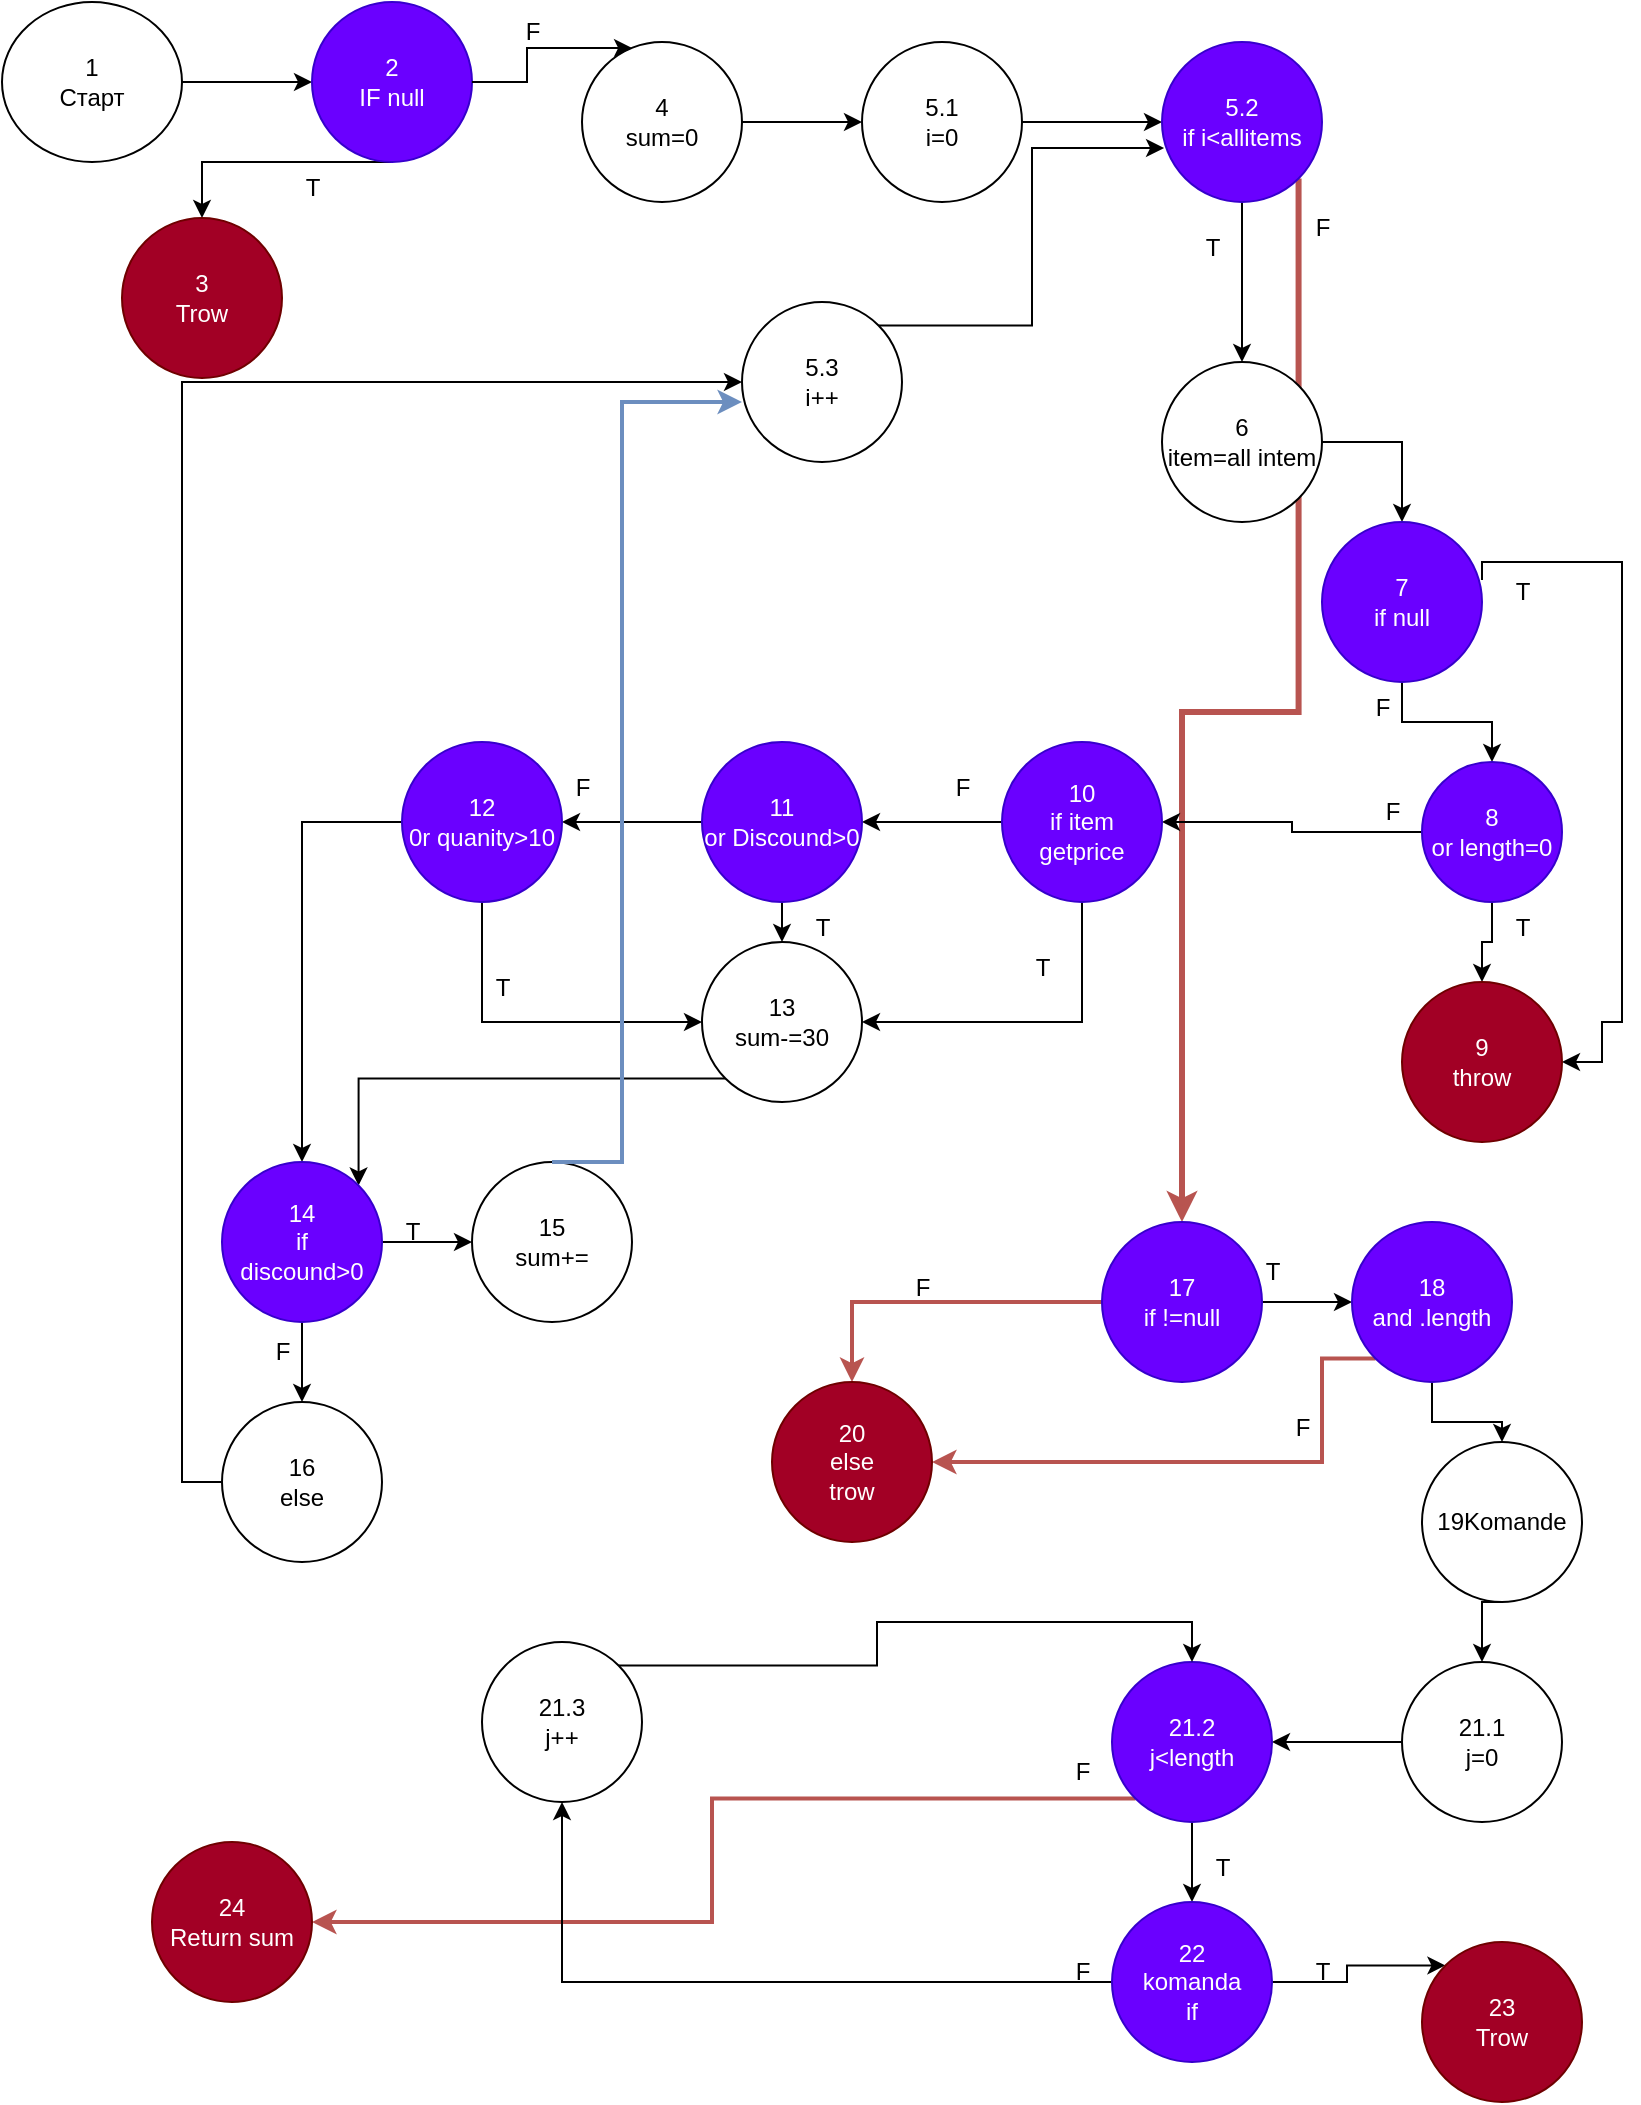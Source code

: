 <mxfile version="26.2.14">
  <diagram name="Page-1" id="FXAXlUzs2WgkxT1YCoe1">
    <mxGraphModel dx="1284" dy="556" grid="1" gridSize="10" guides="1" tooltips="1" connect="1" arrows="1" fold="1" page="1" pageScale="1" pageWidth="850" pageHeight="1100" math="0" shadow="0">
      <root>
        <mxCell id="0" />
        <mxCell id="1" parent="0" />
        <mxCell id="n9UWNocy8xg4IONUSOLP-2" style="edgeStyle=orthogonalEdgeStyle;rounded=0;orthogonalLoop=1;jettySize=auto;html=1;exitX=1;exitY=0.5;exitDx=0;exitDy=0;" parent="1" source="n9UWNocy8xg4IONUSOLP-1" target="n9UWNocy8xg4IONUSOLP-3" edge="1">
          <mxGeometry relative="1" as="geometry">
            <mxPoint x="215" y="140" as="targetPoint" />
          </mxGeometry>
        </mxCell>
        <mxCell id="n9UWNocy8xg4IONUSOLP-1" value="1&lt;br/&gt;&lt;div&gt;Старт&lt;/div&gt;" style="ellipse;whiteSpace=wrap;html=1;" parent="1" vertex="1">
          <mxGeometry x="20" y="10" width="90" height="80" as="geometry" />
        </mxCell>
        <mxCell id="n9UWNocy8xg4IONUSOLP-5" style="edgeStyle=orthogonalEdgeStyle;rounded=0;orthogonalLoop=1;jettySize=auto;html=1;exitX=0;exitY=1;exitDx=0;exitDy=0;entryX=0.5;entryY=0;entryDx=0;entryDy=0;" parent="1" source="n9UWNocy8xg4IONUSOLP-3" target="n9UWNocy8xg4IONUSOLP-4" edge="1">
          <mxGeometry relative="1" as="geometry">
            <Array as="points">
              <mxPoint x="215" y="78" />
              <mxPoint x="215" y="90" />
              <mxPoint x="120" y="90" />
            </Array>
          </mxGeometry>
        </mxCell>
        <mxCell id="n9UWNocy8xg4IONUSOLP-3" value="2&lt;div&gt;IF null&lt;/div&gt;" style="ellipse;whiteSpace=wrap;html=1;aspect=fixed;fillColor=#6a00ff;fontColor=#ffffff;strokeColor=#3700CC;" parent="1" vertex="1">
          <mxGeometry x="175" y="10" width="80" height="80" as="geometry" />
        </mxCell>
        <mxCell id="n9UWNocy8xg4IONUSOLP-4" value="3&lt;div&gt;Trow&lt;/div&gt;" style="ellipse;whiteSpace=wrap;html=1;aspect=fixed;fillColor=#a20025;fontColor=#ffffff;strokeColor=#6F0000;" parent="1" vertex="1">
          <mxGeometry x="80" y="118" width="80" height="80" as="geometry" />
        </mxCell>
        <mxCell id="n9UWNocy8xg4IONUSOLP-21" style="edgeStyle=orthogonalEdgeStyle;rounded=0;orthogonalLoop=1;jettySize=auto;html=1;exitX=1;exitY=0.5;exitDx=0;exitDy=0;" parent="1" source="n9UWNocy8xg4IONUSOLP-6" target="n9UWNocy8xg4IONUSOLP-11" edge="1">
          <mxGeometry relative="1" as="geometry" />
        </mxCell>
        <mxCell id="n9UWNocy8xg4IONUSOLP-6" value="4&lt;div&gt;sum=0&lt;/div&gt;" style="ellipse;whiteSpace=wrap;html=1;aspect=fixed;" parent="1" vertex="1">
          <mxGeometry x="310" y="30" width="80" height="80" as="geometry" />
        </mxCell>
        <mxCell id="n9UWNocy8xg4IONUSOLP-7" style="edgeStyle=orthogonalEdgeStyle;rounded=0;orthogonalLoop=1;jettySize=auto;html=1;exitX=1;exitY=0.5;exitDx=0;exitDy=0;entryX=0.313;entryY=0.038;entryDx=0;entryDy=0;entryPerimeter=0;" parent="1" source="n9UWNocy8xg4IONUSOLP-3" target="n9UWNocy8xg4IONUSOLP-6" edge="1">
          <mxGeometry relative="1" as="geometry" />
        </mxCell>
        <mxCell id="n9UWNocy8xg4IONUSOLP-9" value="T" style="text;html=1;align=center;verticalAlign=middle;resizable=0;points=[];autosize=1;strokeColor=none;fillColor=none;" parent="1" vertex="1">
          <mxGeometry x="160" y="88" width="30" height="30" as="geometry" />
        </mxCell>
        <mxCell id="n9UWNocy8xg4IONUSOLP-10" value="F" style="text;html=1;align=center;verticalAlign=middle;resizable=0;points=[];autosize=1;strokeColor=none;fillColor=none;" parent="1" vertex="1">
          <mxGeometry x="270" y="10" width="30" height="30" as="geometry" />
        </mxCell>
        <mxCell id="n9UWNocy8xg4IONUSOLP-14" style="edgeStyle=orthogonalEdgeStyle;rounded=0;orthogonalLoop=1;jettySize=auto;html=1;exitX=1;exitY=0.5;exitDx=0;exitDy=0;entryX=0;entryY=0.5;entryDx=0;entryDy=0;" parent="1" source="n9UWNocy8xg4IONUSOLP-11" target="n9UWNocy8xg4IONUSOLP-13" edge="1">
          <mxGeometry relative="1" as="geometry" />
        </mxCell>
        <mxCell id="n9UWNocy8xg4IONUSOLP-11" value="5.1&lt;div&gt;i=0&lt;/div&gt;" style="ellipse;whiteSpace=wrap;html=1;aspect=fixed;" parent="1" vertex="1">
          <mxGeometry x="450" y="30" width="80" height="80" as="geometry" />
        </mxCell>
        <mxCell id="n9UWNocy8xg4IONUSOLP-17" style="edgeStyle=orthogonalEdgeStyle;rounded=0;orthogonalLoop=1;jettySize=auto;html=1;exitX=0.5;exitY=1;exitDx=0;exitDy=0;" parent="1" source="n9UWNocy8xg4IONUSOLP-13" target="n9UWNocy8xg4IONUSOLP-16" edge="1">
          <mxGeometry relative="1" as="geometry" />
        </mxCell>
        <mxCell id="n9UWNocy8xg4IONUSOLP-62" style="edgeStyle=orthogonalEdgeStyle;rounded=0;orthogonalLoop=1;jettySize=auto;html=1;exitX=1;exitY=1;exitDx=0;exitDy=0;entryX=0.5;entryY=0;entryDx=0;entryDy=0;fillColor=#f8cecc;strokeColor=#b85450;strokeWidth=3;" parent="1" source="n9UWNocy8xg4IONUSOLP-13" target="n9UWNocy8xg4IONUSOLP-60" edge="1">
          <mxGeometry relative="1" as="geometry">
            <mxPoint x="610" y="606" as="targetPoint" />
          </mxGeometry>
        </mxCell>
        <mxCell id="n9UWNocy8xg4IONUSOLP-13" value="5.2&lt;br&gt;if i&amp;lt;allitems" style="ellipse;whiteSpace=wrap;html=1;aspect=fixed;fillColor=#6a00ff;fontColor=#ffffff;strokeColor=#3700CC;" parent="1" vertex="1">
          <mxGeometry x="600" y="30" width="80" height="80" as="geometry" />
        </mxCell>
        <mxCell id="n9UWNocy8xg4IONUSOLP-59" style="edgeStyle=orthogonalEdgeStyle;rounded=0;orthogonalLoop=1;jettySize=auto;html=1;exitX=1;exitY=0;exitDx=0;exitDy=0;entryX=0.013;entryY=0.663;entryDx=0;entryDy=0;entryPerimeter=0;" parent="1" source="n9UWNocy8xg4IONUSOLP-15" target="n9UWNocy8xg4IONUSOLP-13" edge="1">
          <mxGeometry relative="1" as="geometry" />
        </mxCell>
        <mxCell id="n9UWNocy8xg4IONUSOLP-15" value="5.3&lt;div&gt;i++&lt;/div&gt;" style="ellipse;whiteSpace=wrap;html=1;aspect=fixed;" parent="1" vertex="1">
          <mxGeometry x="390" y="160" width="80" height="80" as="geometry" />
        </mxCell>
        <mxCell id="n9UWNocy8xg4IONUSOLP-23" style="edgeStyle=orthogonalEdgeStyle;rounded=0;orthogonalLoop=1;jettySize=auto;html=1;exitX=1;exitY=0.5;exitDx=0;exitDy=0;entryX=0.5;entryY=0;entryDx=0;entryDy=0;" parent="1" source="n9UWNocy8xg4IONUSOLP-16" target="n9UWNocy8xg4IONUSOLP-18" edge="1">
          <mxGeometry relative="1" as="geometry" />
        </mxCell>
        <mxCell id="n9UWNocy8xg4IONUSOLP-16" value="6&lt;br&gt;item=all intem" style="ellipse;whiteSpace=wrap;html=1;aspect=fixed;" parent="1" vertex="1">
          <mxGeometry x="600" y="190" width="80" height="80" as="geometry" />
        </mxCell>
        <mxCell id="n9UWNocy8xg4IONUSOLP-22" style="edgeStyle=orthogonalEdgeStyle;rounded=0;orthogonalLoop=1;jettySize=auto;html=1;exitX=0.5;exitY=1;exitDx=0;exitDy=0;entryX=0.5;entryY=0;entryDx=0;entryDy=0;" parent="1" source="n9UWNocy8xg4IONUSOLP-18" target="n9UWNocy8xg4IONUSOLP-19" edge="1">
          <mxGeometry relative="1" as="geometry" />
        </mxCell>
        <mxCell id="n9UWNocy8xg4IONUSOLP-24" style="edgeStyle=orthogonalEdgeStyle;rounded=0;orthogonalLoop=1;jettySize=auto;html=1;exitX=1;exitY=0.363;exitDx=0;exitDy=0;entryX=1;entryY=0.5;entryDx=0;entryDy=0;exitPerimeter=0;" parent="1" source="n9UWNocy8xg4IONUSOLP-18" target="n9UWNocy8xg4IONUSOLP-28" edge="1">
          <mxGeometry relative="1" as="geometry">
            <mxPoint x="870" y="520" as="targetPoint" />
            <mxPoint x="830" y="290" as="sourcePoint" />
            <Array as="points">
              <mxPoint x="760" y="290" />
              <mxPoint x="830" y="290" />
              <mxPoint x="830" y="520" />
              <mxPoint x="820" y="520" />
              <mxPoint x="820" y="540" />
            </Array>
          </mxGeometry>
        </mxCell>
        <mxCell id="n9UWNocy8xg4IONUSOLP-18" value="7&lt;div&gt;if null&lt;/div&gt;" style="ellipse;whiteSpace=wrap;html=1;aspect=fixed;fillColor=#6a00ff;fontColor=#ffffff;strokeColor=#3700CC;" parent="1" vertex="1">
          <mxGeometry x="680" y="270" width="80" height="80" as="geometry" />
        </mxCell>
        <mxCell id="n9UWNocy8xg4IONUSOLP-29" style="edgeStyle=orthogonalEdgeStyle;rounded=0;orthogonalLoop=1;jettySize=auto;html=1;exitX=0.5;exitY=1;exitDx=0;exitDy=0;entryX=0.5;entryY=0;entryDx=0;entryDy=0;" parent="1" source="n9UWNocy8xg4IONUSOLP-19" target="n9UWNocy8xg4IONUSOLP-28" edge="1">
          <mxGeometry relative="1" as="geometry" />
        </mxCell>
        <mxCell id="n9UWNocy8xg4IONUSOLP-33" style="edgeStyle=orthogonalEdgeStyle;rounded=0;orthogonalLoop=1;jettySize=auto;html=1;entryX=1;entryY=0.5;entryDx=0;entryDy=0;" parent="1" source="n9UWNocy8xg4IONUSOLP-19" target="n9UWNocy8xg4IONUSOLP-25" edge="1">
          <mxGeometry relative="1" as="geometry" />
        </mxCell>
        <mxCell id="n9UWNocy8xg4IONUSOLP-19" value="8&lt;br&gt;or length=0" style="ellipse;whiteSpace=wrap;html=1;aspect=fixed;fillColor=#6a00ff;fontColor=#ffffff;strokeColor=#3700CC;" parent="1" vertex="1">
          <mxGeometry x="730" y="390" width="70" height="70" as="geometry" />
        </mxCell>
        <mxCell id="n9UWNocy8xg4IONUSOLP-37" style="edgeStyle=orthogonalEdgeStyle;rounded=0;orthogonalLoop=1;jettySize=auto;html=1;exitX=0;exitY=0.5;exitDx=0;exitDy=0;entryX=1;entryY=0.5;entryDx=0;entryDy=0;" parent="1" source="n9UWNocy8xg4IONUSOLP-25" target="n9UWNocy8xg4IONUSOLP-26" edge="1">
          <mxGeometry relative="1" as="geometry" />
        </mxCell>
        <mxCell id="n9UWNocy8xg4IONUSOLP-46" style="edgeStyle=orthogonalEdgeStyle;rounded=0;orthogonalLoop=1;jettySize=auto;html=1;exitX=0.5;exitY=1;exitDx=0;exitDy=0;entryX=1;entryY=0.5;entryDx=0;entryDy=0;" parent="1" source="n9UWNocy8xg4IONUSOLP-25" target="n9UWNocy8xg4IONUSOLP-41" edge="1">
          <mxGeometry relative="1" as="geometry" />
        </mxCell>
        <mxCell id="n9UWNocy8xg4IONUSOLP-25" value="10&lt;br&gt;if item getprice" style="ellipse;whiteSpace=wrap;html=1;aspect=fixed;fillColor=#6a00ff;fontColor=#ffffff;strokeColor=#3700CC;" parent="1" vertex="1">
          <mxGeometry x="520" y="380" width="80" height="80" as="geometry" />
        </mxCell>
        <mxCell id="n9UWNocy8xg4IONUSOLP-39" style="edgeStyle=orthogonalEdgeStyle;rounded=0;orthogonalLoop=1;jettySize=auto;html=1;exitX=0;exitY=0.5;exitDx=0;exitDy=0;entryX=1;entryY=0.5;entryDx=0;entryDy=0;" parent="1" source="n9UWNocy8xg4IONUSOLP-26" target="n9UWNocy8xg4IONUSOLP-27" edge="1">
          <mxGeometry relative="1" as="geometry" />
        </mxCell>
        <mxCell id="n9UWNocy8xg4IONUSOLP-44" style="edgeStyle=orthogonalEdgeStyle;rounded=0;orthogonalLoop=1;jettySize=auto;html=1;exitX=0.5;exitY=1;exitDx=0;exitDy=0;entryX=0.5;entryY=0;entryDx=0;entryDy=0;" parent="1" source="n9UWNocy8xg4IONUSOLP-26" target="n9UWNocy8xg4IONUSOLP-41" edge="1">
          <mxGeometry relative="1" as="geometry" />
        </mxCell>
        <mxCell id="n9UWNocy8xg4IONUSOLP-26" value="11&lt;br&gt;or Discound&amp;gt;0" style="ellipse;whiteSpace=wrap;html=1;aspect=fixed;fillColor=#6a00ff;fontColor=#ffffff;strokeColor=#3700CC;" parent="1" vertex="1">
          <mxGeometry x="370" y="380" width="80" height="80" as="geometry" />
        </mxCell>
        <mxCell id="n9UWNocy8xg4IONUSOLP-42" style="edgeStyle=orthogonalEdgeStyle;rounded=0;orthogonalLoop=1;jettySize=auto;html=1;exitX=0.5;exitY=1;exitDx=0;exitDy=0;entryX=0;entryY=0.5;entryDx=0;entryDy=0;" parent="1" source="n9UWNocy8xg4IONUSOLP-27" target="n9UWNocy8xg4IONUSOLP-41" edge="1">
          <mxGeometry relative="1" as="geometry" />
        </mxCell>
        <mxCell id="n9UWNocy8xg4IONUSOLP-48" style="edgeStyle=orthogonalEdgeStyle;rounded=0;orthogonalLoop=1;jettySize=auto;html=1;exitX=0;exitY=0.5;exitDx=0;exitDy=0;entryX=0.5;entryY=0;entryDx=0;entryDy=0;" parent="1" source="n9UWNocy8xg4IONUSOLP-27" target="n9UWNocy8xg4IONUSOLP-49" edge="1">
          <mxGeometry relative="1" as="geometry">
            <mxPoint x="90" y="590" as="targetPoint" />
          </mxGeometry>
        </mxCell>
        <mxCell id="n9UWNocy8xg4IONUSOLP-27" value="12&lt;br&gt;0r quanity&amp;gt;10" style="ellipse;whiteSpace=wrap;html=1;aspect=fixed;fillColor=#6a00ff;fontColor=#ffffff;strokeColor=#3700CC;" parent="1" vertex="1">
          <mxGeometry x="220" y="380" width="80" height="80" as="geometry" />
        </mxCell>
        <mxCell id="n9UWNocy8xg4IONUSOLP-28" value="9&lt;br&gt;throw" style="ellipse;whiteSpace=wrap;html=1;aspect=fixed;fillColor=#a20025;fontColor=#ffffff;strokeColor=#6F0000;" parent="1" vertex="1">
          <mxGeometry x="720" y="500" width="80" height="80" as="geometry" />
        </mxCell>
        <mxCell id="n9UWNocy8xg4IONUSOLP-31" value="T" style="text;html=1;align=center;verticalAlign=middle;resizable=0;points=[];autosize=1;strokeColor=none;fillColor=none;" parent="1" vertex="1">
          <mxGeometry x="765" y="290" width="30" height="30" as="geometry" />
        </mxCell>
        <mxCell id="n9UWNocy8xg4IONUSOLP-32" value="F" style="text;html=1;align=center;verticalAlign=middle;resizable=0;points=[];autosize=1;strokeColor=none;fillColor=none;" parent="1" vertex="1">
          <mxGeometry x="695" y="348" width="30" height="30" as="geometry" />
        </mxCell>
        <mxCell id="n9UWNocy8xg4IONUSOLP-35" value="F" style="text;html=1;align=center;verticalAlign=middle;resizable=0;points=[];autosize=1;strokeColor=none;fillColor=none;" parent="1" vertex="1">
          <mxGeometry x="700" y="400" width="30" height="30" as="geometry" />
        </mxCell>
        <mxCell id="n9UWNocy8xg4IONUSOLP-36" value="T" style="text;html=1;align=center;verticalAlign=middle;resizable=0;points=[];autosize=1;strokeColor=none;fillColor=none;" parent="1" vertex="1">
          <mxGeometry x="765" y="458" width="30" height="30" as="geometry" />
        </mxCell>
        <mxCell id="n9UWNocy8xg4IONUSOLP-38" value="F" style="text;html=1;align=center;verticalAlign=middle;resizable=0;points=[];autosize=1;strokeColor=none;fillColor=none;" parent="1" vertex="1">
          <mxGeometry x="485" y="388" width="30" height="30" as="geometry" />
        </mxCell>
        <mxCell id="n9UWNocy8xg4IONUSOLP-40" value="F" style="text;html=1;align=center;verticalAlign=middle;resizable=0;points=[];autosize=1;strokeColor=none;fillColor=none;" parent="1" vertex="1">
          <mxGeometry x="295" y="388" width="30" height="30" as="geometry" />
        </mxCell>
        <mxCell id="VrNHIJqLd4OB1577qfra-2" style="edgeStyle=orthogonalEdgeStyle;rounded=0;orthogonalLoop=1;jettySize=auto;html=1;exitX=0;exitY=1;exitDx=0;exitDy=0;entryX=1;entryY=0;entryDx=0;entryDy=0;" edge="1" parent="1" source="n9UWNocy8xg4IONUSOLP-41" target="n9UWNocy8xg4IONUSOLP-49">
          <mxGeometry relative="1" as="geometry" />
        </mxCell>
        <mxCell id="n9UWNocy8xg4IONUSOLP-41" value="13&lt;br&gt;sum-=30" style="ellipse;whiteSpace=wrap;html=1;aspect=fixed;" parent="1" vertex="1">
          <mxGeometry x="370" y="480" width="80" height="80" as="geometry" />
        </mxCell>
        <mxCell id="n9UWNocy8xg4IONUSOLP-43" value="T" style="text;html=1;align=center;verticalAlign=middle;resizable=0;points=[];autosize=1;strokeColor=none;fillColor=none;" parent="1" vertex="1">
          <mxGeometry x="255" y="488" width="30" height="30" as="geometry" />
        </mxCell>
        <mxCell id="n9UWNocy8xg4IONUSOLP-45" value="T" style="text;html=1;align=center;verticalAlign=middle;resizable=0;points=[];autosize=1;strokeColor=none;fillColor=none;" parent="1" vertex="1">
          <mxGeometry x="415" y="458" width="30" height="30" as="geometry" />
        </mxCell>
        <mxCell id="n9UWNocy8xg4IONUSOLP-47" value="T" style="text;html=1;align=center;verticalAlign=middle;resizable=0;points=[];autosize=1;strokeColor=none;fillColor=none;" parent="1" vertex="1">
          <mxGeometry x="525" y="478" width="30" height="30" as="geometry" />
        </mxCell>
        <mxCell id="n9UWNocy8xg4IONUSOLP-51" style="edgeStyle=orthogonalEdgeStyle;rounded=0;orthogonalLoop=1;jettySize=auto;html=1;exitX=1;exitY=0.5;exitDx=0;exitDy=0;entryX=0;entryY=0.5;entryDx=0;entryDy=0;" parent="1" source="n9UWNocy8xg4IONUSOLP-49" target="n9UWNocy8xg4IONUSOLP-50" edge="1">
          <mxGeometry relative="1" as="geometry" />
        </mxCell>
        <mxCell id="n9UWNocy8xg4IONUSOLP-54" style="edgeStyle=orthogonalEdgeStyle;rounded=0;orthogonalLoop=1;jettySize=auto;html=1;exitX=0.5;exitY=1;exitDx=0;exitDy=0;entryX=0.5;entryY=0;entryDx=0;entryDy=0;" parent="1" source="n9UWNocy8xg4IONUSOLP-49" target="n9UWNocy8xg4IONUSOLP-53" edge="1">
          <mxGeometry relative="1" as="geometry" />
        </mxCell>
        <mxCell id="n9UWNocy8xg4IONUSOLP-49" value="14&lt;br&gt;if&lt;div&gt;discound&amp;gt;0&lt;/div&gt;" style="ellipse;whiteSpace=wrap;html=1;aspect=fixed;fillColor=#6a00ff;fontColor=#ffffff;strokeColor=#3700CC;" parent="1" vertex="1">
          <mxGeometry x="130" y="590" width="80" height="80" as="geometry" />
        </mxCell>
        <mxCell id="n9UWNocy8xg4IONUSOLP-50" value="15&lt;br&gt;sum+=" style="ellipse;whiteSpace=wrap;html=1;aspect=fixed;" parent="1" vertex="1">
          <mxGeometry x="255" y="590" width="80" height="80" as="geometry" />
        </mxCell>
        <mxCell id="n9UWNocy8xg4IONUSOLP-52" value="T" style="text;html=1;align=center;verticalAlign=middle;resizable=0;points=[];autosize=1;strokeColor=none;fillColor=none;" parent="1" vertex="1">
          <mxGeometry x="210" y="610" width="30" height="30" as="geometry" />
        </mxCell>
        <mxCell id="n9UWNocy8xg4IONUSOLP-57" style="edgeStyle=orthogonalEdgeStyle;rounded=0;orthogonalLoop=1;jettySize=auto;html=1;exitX=0;exitY=0.5;exitDx=0;exitDy=0;entryX=0;entryY=0.5;entryDx=0;entryDy=0;" parent="1" source="n9UWNocy8xg4IONUSOLP-53" target="n9UWNocy8xg4IONUSOLP-15" edge="1">
          <mxGeometry relative="1" as="geometry" />
        </mxCell>
        <mxCell id="n9UWNocy8xg4IONUSOLP-53" value="16&lt;br&gt;else" style="ellipse;whiteSpace=wrap;html=1;aspect=fixed;" parent="1" vertex="1">
          <mxGeometry x="130" y="710" width="80" height="80" as="geometry" />
        </mxCell>
        <mxCell id="n9UWNocy8xg4IONUSOLP-55" value="F" style="text;html=1;align=center;verticalAlign=middle;resizable=0;points=[];autosize=1;strokeColor=none;fillColor=none;" parent="1" vertex="1">
          <mxGeometry x="145" y="670" width="30" height="30" as="geometry" />
        </mxCell>
        <mxCell id="n9UWNocy8xg4IONUSOLP-56" value="T" style="text;html=1;align=center;verticalAlign=middle;resizable=0;points=[];autosize=1;strokeColor=none;fillColor=none;" parent="1" vertex="1">
          <mxGeometry x="610" y="118" width="30" height="30" as="geometry" />
        </mxCell>
        <mxCell id="n9UWNocy8xg4IONUSOLP-58" style="edgeStyle=orthogonalEdgeStyle;rounded=0;orthogonalLoop=1;jettySize=auto;html=1;exitX=0.5;exitY=0;exitDx=0;exitDy=0;entryX=0;entryY=0.625;entryDx=0;entryDy=0;entryPerimeter=0;fillColor=#dae8fc;strokeColor=#6c8ebf;strokeWidth=2;" parent="1" source="n9UWNocy8xg4IONUSOLP-50" target="n9UWNocy8xg4IONUSOLP-15" edge="1">
          <mxGeometry relative="1" as="geometry">
            <Array as="points">
              <mxPoint x="330" y="590" />
              <mxPoint x="330" y="210" />
            </Array>
          </mxGeometry>
        </mxCell>
        <mxCell id="n9UWNocy8xg4IONUSOLP-63" style="edgeStyle=orthogonalEdgeStyle;rounded=0;orthogonalLoop=1;jettySize=auto;html=1;exitX=1;exitY=0.5;exitDx=0;exitDy=0;entryX=0;entryY=0.5;entryDx=0;entryDy=0;" parent="1" source="n9UWNocy8xg4IONUSOLP-60" target="n9UWNocy8xg4IONUSOLP-61" edge="1">
          <mxGeometry relative="1" as="geometry" />
        </mxCell>
        <mxCell id="n9UWNocy8xg4IONUSOLP-75" style="edgeStyle=orthogonalEdgeStyle;rounded=0;orthogonalLoop=1;jettySize=auto;html=1;exitX=0;exitY=0.5;exitDx=0;exitDy=0;entryX=0.5;entryY=0;entryDx=0;entryDy=0;fillColor=#f8cecc;strokeColor=#b85450;strokeWidth=2;" parent="1" source="n9UWNocy8xg4IONUSOLP-60" target="n9UWNocy8xg4IONUSOLP-74" edge="1">
          <mxGeometry relative="1" as="geometry" />
        </mxCell>
        <mxCell id="n9UWNocy8xg4IONUSOLP-60" value="17&lt;br&gt;if !=null" style="ellipse;whiteSpace=wrap;html=1;aspect=fixed;fillColor=#6a00ff;fontColor=#ffffff;strokeColor=#3700CC;" parent="1" vertex="1">
          <mxGeometry x="570" y="620" width="80" height="80" as="geometry" />
        </mxCell>
        <mxCell id="n9UWNocy8xg4IONUSOLP-68" style="edgeStyle=orthogonalEdgeStyle;rounded=0;orthogonalLoop=1;jettySize=auto;html=1;exitX=0.5;exitY=1;exitDx=0;exitDy=0;entryX=0.5;entryY=0;entryDx=0;entryDy=0;" parent="1" source="n9UWNocy8xg4IONUSOLP-61" target="n9UWNocy8xg4IONUSOLP-65" edge="1">
          <mxGeometry relative="1" as="geometry" />
        </mxCell>
        <mxCell id="n9UWNocy8xg4IONUSOLP-77" style="edgeStyle=orthogonalEdgeStyle;rounded=0;orthogonalLoop=1;jettySize=auto;html=1;exitX=0;exitY=1;exitDx=0;exitDy=0;entryX=1;entryY=0.5;entryDx=0;entryDy=0;fillColor=#f8cecc;strokeColor=#b85450;strokeWidth=2;" parent="1" source="n9UWNocy8xg4IONUSOLP-61" target="n9UWNocy8xg4IONUSOLP-74" edge="1">
          <mxGeometry relative="1" as="geometry">
            <Array as="points">
              <mxPoint x="680" y="688" />
              <mxPoint x="680" y="740" />
            </Array>
          </mxGeometry>
        </mxCell>
        <mxCell id="n9UWNocy8xg4IONUSOLP-61" value="18&lt;br&gt;and .length" style="ellipse;whiteSpace=wrap;html=1;aspect=fixed;fillColor=#6a00ff;fontColor=#ffffff;strokeColor=#3700CC;" parent="1" vertex="1">
          <mxGeometry x="695" y="620" width="80" height="80" as="geometry" />
        </mxCell>
        <mxCell id="n9UWNocy8xg4IONUSOLP-64" value="T" style="text;html=1;align=center;verticalAlign=middle;resizable=0;points=[];autosize=1;strokeColor=none;fillColor=none;" parent="1" vertex="1">
          <mxGeometry x="640" y="630" width="30" height="30" as="geometry" />
        </mxCell>
        <mxCell id="n9UWNocy8xg4IONUSOLP-82" style="edgeStyle=orthogonalEdgeStyle;rounded=0;orthogonalLoop=1;jettySize=auto;html=1;exitX=0.5;exitY=1;exitDx=0;exitDy=0;entryX=0.5;entryY=0;entryDx=0;entryDy=0;" parent="1" source="n9UWNocy8xg4IONUSOLP-65" target="n9UWNocy8xg4IONUSOLP-79" edge="1">
          <mxGeometry relative="1" as="geometry" />
        </mxCell>
        <mxCell id="n9UWNocy8xg4IONUSOLP-65" value="&lt;div&gt;19Komande&lt;/div&gt;" style="ellipse;whiteSpace=wrap;html=1;aspect=fixed;" parent="1" vertex="1">
          <mxGeometry x="730" y="730" width="80" height="80" as="geometry" />
        </mxCell>
        <mxCell id="n9UWNocy8xg4IONUSOLP-72" value="F" style="text;html=1;align=center;verticalAlign=middle;resizable=0;points=[];autosize=1;strokeColor=none;fillColor=none;" parent="1" vertex="1">
          <mxGeometry x="665" y="108" width="30" height="30" as="geometry" />
        </mxCell>
        <mxCell id="n9UWNocy8xg4IONUSOLP-74" value="20&lt;br&gt;else&lt;br&gt;trow" style="ellipse;whiteSpace=wrap;html=1;aspect=fixed;fillColor=#a20025;fontColor=#ffffff;strokeColor=#6F0000;" parent="1" vertex="1">
          <mxGeometry x="405" y="700" width="80" height="80" as="geometry" />
        </mxCell>
        <mxCell id="n9UWNocy8xg4IONUSOLP-76" value="F" style="text;html=1;align=center;verticalAlign=middle;resizable=0;points=[];autosize=1;strokeColor=none;fillColor=none;" parent="1" vertex="1">
          <mxGeometry x="465" y="638" width="30" height="30" as="geometry" />
        </mxCell>
        <mxCell id="n9UWNocy8xg4IONUSOLP-78" value="F" style="text;html=1;align=center;verticalAlign=middle;resizable=0;points=[];autosize=1;strokeColor=none;fillColor=none;" parent="1" vertex="1">
          <mxGeometry x="655" y="708" width="30" height="30" as="geometry" />
        </mxCell>
        <mxCell id="n9UWNocy8xg4IONUSOLP-83" style="edgeStyle=orthogonalEdgeStyle;rounded=0;orthogonalLoop=1;jettySize=auto;html=1;exitX=0;exitY=0.5;exitDx=0;exitDy=0;entryX=1;entryY=0.5;entryDx=0;entryDy=0;" parent="1" source="n9UWNocy8xg4IONUSOLP-79" target="n9UWNocy8xg4IONUSOLP-80" edge="1">
          <mxGeometry relative="1" as="geometry" />
        </mxCell>
        <mxCell id="n9UWNocy8xg4IONUSOLP-79" value="21.1&lt;br&gt;j=0" style="ellipse;whiteSpace=wrap;html=1;aspect=fixed;" parent="1" vertex="1">
          <mxGeometry x="720" y="840" width="80" height="80" as="geometry" />
        </mxCell>
        <mxCell id="n9UWNocy8xg4IONUSOLP-88" style="edgeStyle=orthogonalEdgeStyle;rounded=0;orthogonalLoop=1;jettySize=auto;html=1;exitX=0.5;exitY=1;exitDx=0;exitDy=0;entryX=0.5;entryY=0;entryDx=0;entryDy=0;" parent="1" source="n9UWNocy8xg4IONUSOLP-80" target="n9UWNocy8xg4IONUSOLP-84" edge="1">
          <mxGeometry relative="1" as="geometry" />
        </mxCell>
        <mxCell id="n9UWNocy8xg4IONUSOLP-94" style="edgeStyle=orthogonalEdgeStyle;rounded=0;orthogonalLoop=1;jettySize=auto;html=1;exitX=0;exitY=1;exitDx=0;exitDy=0;entryX=1;entryY=0.5;entryDx=0;entryDy=0;fillColor=#f8cecc;strokeColor=#b85450;strokeWidth=2;" parent="1" source="n9UWNocy8xg4IONUSOLP-80" target="n9UWNocy8xg4IONUSOLP-93" edge="1">
          <mxGeometry relative="1" as="geometry" />
        </mxCell>
        <mxCell id="n9UWNocy8xg4IONUSOLP-80" value="21.2&lt;br&gt;j&amp;lt;length" style="ellipse;whiteSpace=wrap;html=1;aspect=fixed;fillColor=#6a00ff;fontColor=#ffffff;strokeColor=#3700CC;" parent="1" vertex="1">
          <mxGeometry x="575" y="840" width="80" height="80" as="geometry" />
        </mxCell>
        <mxCell id="n9UWNocy8xg4IONUSOLP-86" style="edgeStyle=orthogonalEdgeStyle;rounded=0;orthogonalLoop=1;jettySize=auto;html=1;exitX=1;exitY=0;exitDx=0;exitDy=0;entryX=0.5;entryY=0;entryDx=0;entryDy=0;" parent="1" source="n9UWNocy8xg4IONUSOLP-81" target="n9UWNocy8xg4IONUSOLP-80" edge="1">
          <mxGeometry relative="1" as="geometry" />
        </mxCell>
        <mxCell id="n9UWNocy8xg4IONUSOLP-81" value="&lt;div&gt;21.3&lt;/div&gt;j++" style="ellipse;whiteSpace=wrap;html=1;aspect=fixed;" parent="1" vertex="1">
          <mxGeometry x="260" y="830" width="80" height="80" as="geometry" />
        </mxCell>
        <mxCell id="n9UWNocy8xg4IONUSOLP-85" style="edgeStyle=orthogonalEdgeStyle;rounded=0;orthogonalLoop=1;jettySize=auto;html=1;entryX=0.5;entryY=1;entryDx=0;entryDy=0;" parent="1" source="n9UWNocy8xg4IONUSOLP-84" target="n9UWNocy8xg4IONUSOLP-81" edge="1">
          <mxGeometry relative="1" as="geometry" />
        </mxCell>
        <mxCell id="n9UWNocy8xg4IONUSOLP-91" style="edgeStyle=orthogonalEdgeStyle;rounded=0;orthogonalLoop=1;jettySize=auto;html=1;exitX=1;exitY=0.5;exitDx=0;exitDy=0;entryX=0;entryY=0;entryDx=0;entryDy=0;" parent="1" source="n9UWNocy8xg4IONUSOLP-84" target="n9UWNocy8xg4IONUSOLP-90" edge="1">
          <mxGeometry relative="1" as="geometry" />
        </mxCell>
        <mxCell id="n9UWNocy8xg4IONUSOLP-84" value="22&lt;br&gt;komanda&lt;br&gt;if" style="ellipse;whiteSpace=wrap;html=1;aspect=fixed;fillColor=#6a00ff;fontColor=#ffffff;strokeColor=#3700CC;" parent="1" vertex="1">
          <mxGeometry x="575" y="960" width="80" height="80" as="geometry" />
        </mxCell>
        <mxCell id="n9UWNocy8xg4IONUSOLP-87" value="F" style="text;html=1;align=center;verticalAlign=middle;resizable=0;points=[];autosize=1;strokeColor=none;fillColor=none;" parent="1" vertex="1">
          <mxGeometry x="545" y="980" width="30" height="30" as="geometry" />
        </mxCell>
        <mxCell id="n9UWNocy8xg4IONUSOLP-89" value="T" style="text;html=1;align=center;verticalAlign=middle;resizable=0;points=[];autosize=1;strokeColor=none;fillColor=none;" parent="1" vertex="1">
          <mxGeometry x="615" y="928" width="30" height="30" as="geometry" />
        </mxCell>
        <mxCell id="n9UWNocy8xg4IONUSOLP-90" value="23&lt;br&gt;Trow" style="ellipse;whiteSpace=wrap;html=1;aspect=fixed;fillColor=#a20025;fontColor=#ffffff;strokeColor=#6F0000;" parent="1" vertex="1">
          <mxGeometry x="730" y="980" width="80" height="80" as="geometry" />
        </mxCell>
        <mxCell id="n9UWNocy8xg4IONUSOLP-92" value="T" style="text;html=1;align=center;verticalAlign=middle;resizable=0;points=[];autosize=1;strokeColor=none;fillColor=none;" parent="1" vertex="1">
          <mxGeometry x="665" y="980" width="30" height="30" as="geometry" />
        </mxCell>
        <mxCell id="n9UWNocy8xg4IONUSOLP-93" value="24&lt;br&gt;Return sum" style="ellipse;whiteSpace=wrap;html=1;fillColor=#a20025;fontColor=#ffffff;strokeColor=#6F0000;" parent="1" vertex="1">
          <mxGeometry x="95" y="930" width="80" height="80" as="geometry" />
        </mxCell>
        <mxCell id="n9UWNocy8xg4IONUSOLP-95" value="F" style="text;html=1;align=center;verticalAlign=middle;resizable=0;points=[];autosize=1;strokeColor=none;fillColor=none;" parent="1" vertex="1">
          <mxGeometry x="545" y="880" width="30" height="30" as="geometry" />
        </mxCell>
      </root>
    </mxGraphModel>
  </diagram>
</mxfile>
